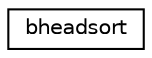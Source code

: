 digraph G
{
  edge [fontname="Helvetica",fontsize="10",labelfontname="Helvetica",labelfontsize="10"];
  node [fontname="Helvetica",fontsize="10",shape=record];
  rankdir=LR;
  Node1 [label="bheadsort",height=0.2,width=0.4,color="black", fillcolor="white", style="filled",URL="$d4/da0/structbheadsort.html"];
}
